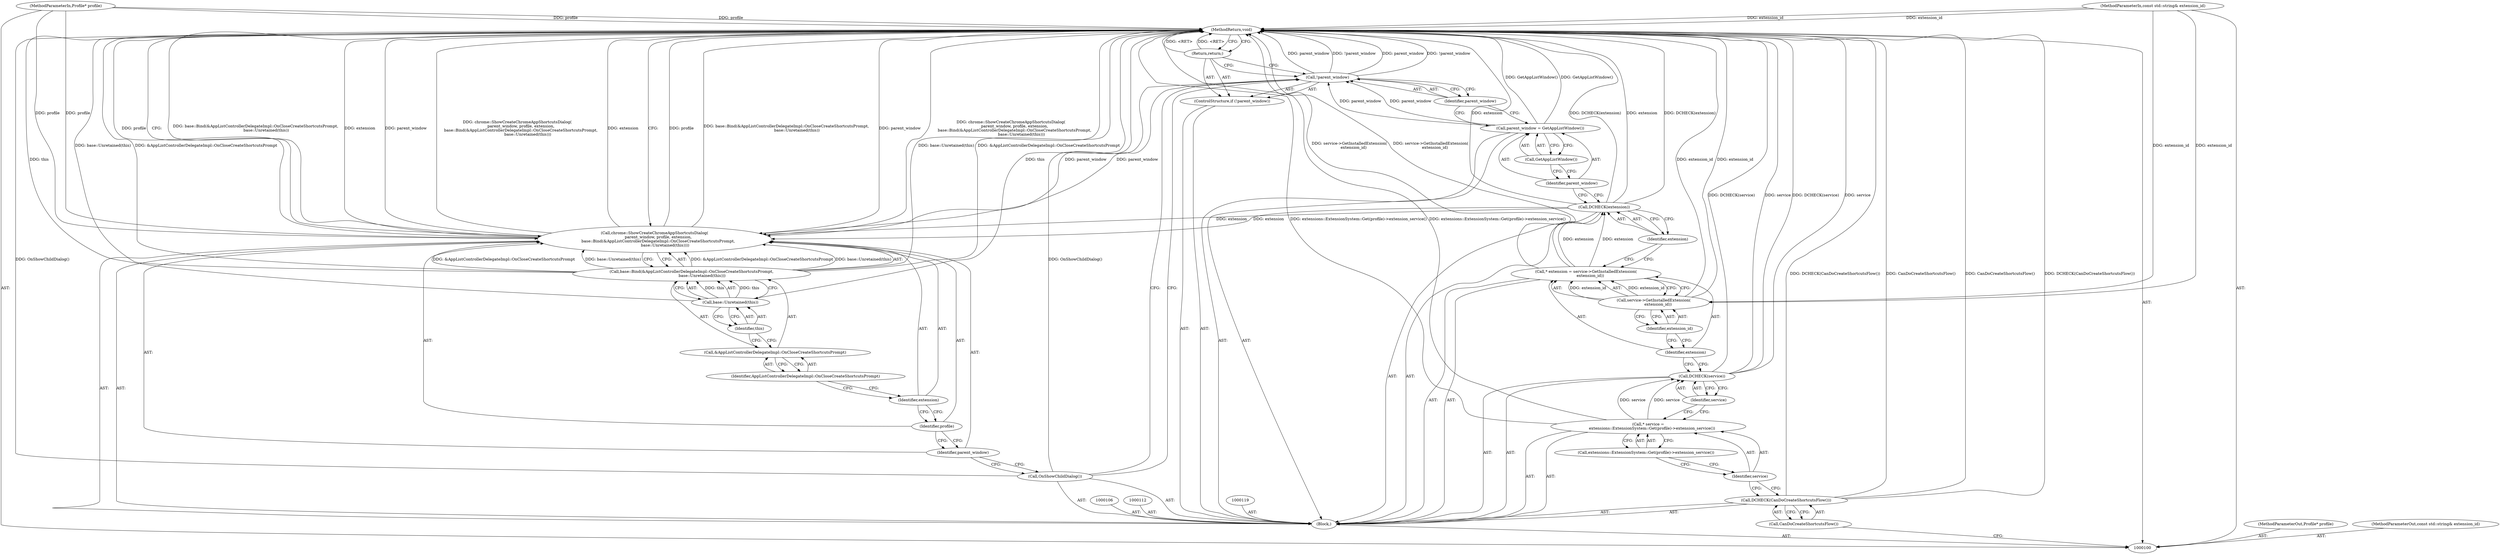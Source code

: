 digraph "1_Chrome_db93178bcaaf7e99ebb18bd51fa99b2feaf47e1f_1" {
"1000137" [label="(MethodReturn,void)"];
"1000118" [label="(Identifier,extension)"];
"1000117" [label="(Call,DCHECK(extension))"];
"1000120" [label="(Call,parent_window = GetAppListWindow())"];
"1000121" [label="(Identifier,parent_window)"];
"1000122" [label="(Call,GetAppListWindow())"];
"1000123" [label="(ControlStructure,if (!parent_window))"];
"1000124" [label="(Call,!parent_window)"];
"1000125" [label="(Identifier,parent_window)"];
"1000126" [label="(Return,return;)"];
"1000127" [label="(Call,OnShowChildDialog())"];
"1000128" [label="(Call,chrome::ShowCreateChromeAppShortcutsDialog(\n      parent_window, profile, extension,\n      base::Bind(&AppListControllerDelegateImpl::OnCloseCreateShortcutsPrompt,\n                 base::Unretained(this))))"];
"1000130" [label="(Identifier,profile)"];
"1000131" [label="(Identifier,extension)"];
"1000129" [label="(Identifier,parent_window)"];
"1000133" [label="(Call,&AppListControllerDelegateImpl::OnCloseCreateShortcutsPrompt)"];
"1000134" [label="(Identifier,AppListControllerDelegateImpl::OnCloseCreateShortcutsPrompt)"];
"1000132" [label="(Call,base::Bind(&AppListControllerDelegateImpl::OnCloseCreateShortcutsPrompt,\n                 base::Unretained(this)))"];
"1000135" [label="(Call,base::Unretained(this))"];
"1000136" [label="(Identifier,this)"];
"1000101" [label="(MethodParameterIn,Profile* profile)"];
"1000195" [label="(MethodParameterOut,Profile* profile)"];
"1000103" [label="(Block,)"];
"1000102" [label="(MethodParameterIn,const std::string& extension_id)"];
"1000196" [label="(MethodParameterOut,const std::string& extension_id)"];
"1000105" [label="(Call,CanDoCreateShortcutsFlow())"];
"1000104" [label="(Call,DCHECK(CanDoCreateShortcutsFlow()))"];
"1000107" [label="(Call,* service =\n      extensions::ExtensionSystem::Get(profile)->extension_service())"];
"1000108" [label="(Identifier,service)"];
"1000109" [label="(Call,extensions::ExtensionSystem::Get(profile)->extension_service())"];
"1000110" [label="(Call,DCHECK(service))"];
"1000111" [label="(Identifier,service)"];
"1000113" [label="(Call,* extension = service->GetInstalledExtension(\n       extension_id))"];
"1000114" [label="(Identifier,extension)"];
"1000115" [label="(Call,service->GetInstalledExtension(\n       extension_id))"];
"1000116" [label="(Identifier,extension_id)"];
"1000137" -> "1000100"  [label="AST: "];
"1000137" -> "1000126"  [label="CFG: "];
"1000137" -> "1000128"  [label="CFG: "];
"1000126" -> "1000137"  [label="DDG: <RET>"];
"1000117" -> "1000137"  [label="DDG: DCHECK(extension)"];
"1000117" -> "1000137"  [label="DDG: extension"];
"1000128" -> "1000137"  [label="DDG: profile"];
"1000128" -> "1000137"  [label="DDG: base::Bind(&AppListControllerDelegateImpl::OnCloseCreateShortcutsPrompt,\n                 base::Unretained(this))"];
"1000128" -> "1000137"  [label="DDG: parent_window"];
"1000128" -> "1000137"  [label="DDG: chrome::ShowCreateChromeAppShortcutsDialog(\n      parent_window, profile, extension,\n      base::Bind(&AppListControllerDelegateImpl::OnCloseCreateShortcutsPrompt,\n                 base::Unretained(this)))"];
"1000128" -> "1000137"  [label="DDG: extension"];
"1000124" -> "1000137"  [label="DDG: parent_window"];
"1000124" -> "1000137"  [label="DDG: !parent_window"];
"1000104" -> "1000137"  [label="DDG: DCHECK(CanDoCreateShortcutsFlow())"];
"1000104" -> "1000137"  [label="DDG: CanDoCreateShortcutsFlow()"];
"1000113" -> "1000137"  [label="DDG: service->GetInstalledExtension(\n       extension_id)"];
"1000127" -> "1000137"  [label="DDG: OnShowChildDialog()"];
"1000107" -> "1000137"  [label="DDG: extensions::ExtensionSystem::Get(profile)->extension_service()"];
"1000132" -> "1000137"  [label="DDG: &AppListControllerDelegateImpl::OnCloseCreateShortcutsPrompt"];
"1000132" -> "1000137"  [label="DDG: base::Unretained(this)"];
"1000102" -> "1000137"  [label="DDG: extension_id"];
"1000101" -> "1000137"  [label="DDG: profile"];
"1000110" -> "1000137"  [label="DDG: DCHECK(service)"];
"1000110" -> "1000137"  [label="DDG: service"];
"1000135" -> "1000137"  [label="DDG: this"];
"1000120" -> "1000137"  [label="DDG: GetAppListWindow()"];
"1000115" -> "1000137"  [label="DDG: extension_id"];
"1000118" -> "1000117"  [label="AST: "];
"1000118" -> "1000113"  [label="CFG: "];
"1000117" -> "1000118"  [label="CFG: "];
"1000117" -> "1000103"  [label="AST: "];
"1000117" -> "1000118"  [label="CFG: "];
"1000118" -> "1000117"  [label="AST: "];
"1000121" -> "1000117"  [label="CFG: "];
"1000117" -> "1000137"  [label="DDG: DCHECK(extension)"];
"1000117" -> "1000137"  [label="DDG: extension"];
"1000113" -> "1000117"  [label="DDG: extension"];
"1000117" -> "1000128"  [label="DDG: extension"];
"1000120" -> "1000103"  [label="AST: "];
"1000120" -> "1000122"  [label="CFG: "];
"1000121" -> "1000120"  [label="AST: "];
"1000122" -> "1000120"  [label="AST: "];
"1000125" -> "1000120"  [label="CFG: "];
"1000120" -> "1000137"  [label="DDG: GetAppListWindow()"];
"1000120" -> "1000124"  [label="DDG: parent_window"];
"1000121" -> "1000120"  [label="AST: "];
"1000121" -> "1000117"  [label="CFG: "];
"1000122" -> "1000121"  [label="CFG: "];
"1000122" -> "1000120"  [label="AST: "];
"1000122" -> "1000121"  [label="CFG: "];
"1000120" -> "1000122"  [label="CFG: "];
"1000123" -> "1000103"  [label="AST: "];
"1000124" -> "1000123"  [label="AST: "];
"1000126" -> "1000123"  [label="AST: "];
"1000124" -> "1000123"  [label="AST: "];
"1000124" -> "1000125"  [label="CFG: "];
"1000125" -> "1000124"  [label="AST: "];
"1000126" -> "1000124"  [label="CFG: "];
"1000127" -> "1000124"  [label="CFG: "];
"1000124" -> "1000137"  [label="DDG: parent_window"];
"1000124" -> "1000137"  [label="DDG: !parent_window"];
"1000120" -> "1000124"  [label="DDG: parent_window"];
"1000124" -> "1000128"  [label="DDG: parent_window"];
"1000125" -> "1000124"  [label="AST: "];
"1000125" -> "1000120"  [label="CFG: "];
"1000124" -> "1000125"  [label="CFG: "];
"1000126" -> "1000123"  [label="AST: "];
"1000126" -> "1000124"  [label="CFG: "];
"1000137" -> "1000126"  [label="CFG: "];
"1000126" -> "1000137"  [label="DDG: <RET>"];
"1000127" -> "1000103"  [label="AST: "];
"1000127" -> "1000124"  [label="CFG: "];
"1000129" -> "1000127"  [label="CFG: "];
"1000127" -> "1000137"  [label="DDG: OnShowChildDialog()"];
"1000128" -> "1000103"  [label="AST: "];
"1000128" -> "1000132"  [label="CFG: "];
"1000129" -> "1000128"  [label="AST: "];
"1000130" -> "1000128"  [label="AST: "];
"1000131" -> "1000128"  [label="AST: "];
"1000132" -> "1000128"  [label="AST: "];
"1000137" -> "1000128"  [label="CFG: "];
"1000128" -> "1000137"  [label="DDG: profile"];
"1000128" -> "1000137"  [label="DDG: base::Bind(&AppListControllerDelegateImpl::OnCloseCreateShortcutsPrompt,\n                 base::Unretained(this))"];
"1000128" -> "1000137"  [label="DDG: parent_window"];
"1000128" -> "1000137"  [label="DDG: chrome::ShowCreateChromeAppShortcutsDialog(\n      parent_window, profile, extension,\n      base::Bind(&AppListControllerDelegateImpl::OnCloseCreateShortcutsPrompt,\n                 base::Unretained(this)))"];
"1000128" -> "1000137"  [label="DDG: extension"];
"1000124" -> "1000128"  [label="DDG: parent_window"];
"1000101" -> "1000128"  [label="DDG: profile"];
"1000117" -> "1000128"  [label="DDG: extension"];
"1000132" -> "1000128"  [label="DDG: &AppListControllerDelegateImpl::OnCloseCreateShortcutsPrompt"];
"1000132" -> "1000128"  [label="DDG: base::Unretained(this)"];
"1000130" -> "1000128"  [label="AST: "];
"1000130" -> "1000129"  [label="CFG: "];
"1000131" -> "1000130"  [label="CFG: "];
"1000131" -> "1000128"  [label="AST: "];
"1000131" -> "1000130"  [label="CFG: "];
"1000134" -> "1000131"  [label="CFG: "];
"1000129" -> "1000128"  [label="AST: "];
"1000129" -> "1000127"  [label="CFG: "];
"1000130" -> "1000129"  [label="CFG: "];
"1000133" -> "1000132"  [label="AST: "];
"1000133" -> "1000134"  [label="CFG: "];
"1000134" -> "1000133"  [label="AST: "];
"1000136" -> "1000133"  [label="CFG: "];
"1000134" -> "1000133"  [label="AST: "];
"1000134" -> "1000131"  [label="CFG: "];
"1000133" -> "1000134"  [label="CFG: "];
"1000132" -> "1000128"  [label="AST: "];
"1000132" -> "1000135"  [label="CFG: "];
"1000133" -> "1000132"  [label="AST: "];
"1000135" -> "1000132"  [label="AST: "];
"1000128" -> "1000132"  [label="CFG: "];
"1000132" -> "1000137"  [label="DDG: &AppListControllerDelegateImpl::OnCloseCreateShortcutsPrompt"];
"1000132" -> "1000137"  [label="DDG: base::Unretained(this)"];
"1000132" -> "1000128"  [label="DDG: &AppListControllerDelegateImpl::OnCloseCreateShortcutsPrompt"];
"1000132" -> "1000128"  [label="DDG: base::Unretained(this)"];
"1000135" -> "1000132"  [label="DDG: this"];
"1000135" -> "1000132"  [label="AST: "];
"1000135" -> "1000136"  [label="CFG: "];
"1000136" -> "1000135"  [label="AST: "];
"1000132" -> "1000135"  [label="CFG: "];
"1000135" -> "1000137"  [label="DDG: this"];
"1000135" -> "1000132"  [label="DDG: this"];
"1000136" -> "1000135"  [label="AST: "];
"1000136" -> "1000133"  [label="CFG: "];
"1000135" -> "1000136"  [label="CFG: "];
"1000101" -> "1000100"  [label="AST: "];
"1000101" -> "1000137"  [label="DDG: profile"];
"1000101" -> "1000128"  [label="DDG: profile"];
"1000195" -> "1000100"  [label="AST: "];
"1000103" -> "1000100"  [label="AST: "];
"1000104" -> "1000103"  [label="AST: "];
"1000106" -> "1000103"  [label="AST: "];
"1000107" -> "1000103"  [label="AST: "];
"1000110" -> "1000103"  [label="AST: "];
"1000112" -> "1000103"  [label="AST: "];
"1000113" -> "1000103"  [label="AST: "];
"1000117" -> "1000103"  [label="AST: "];
"1000119" -> "1000103"  [label="AST: "];
"1000120" -> "1000103"  [label="AST: "];
"1000123" -> "1000103"  [label="AST: "];
"1000127" -> "1000103"  [label="AST: "];
"1000128" -> "1000103"  [label="AST: "];
"1000102" -> "1000100"  [label="AST: "];
"1000102" -> "1000137"  [label="DDG: extension_id"];
"1000102" -> "1000115"  [label="DDG: extension_id"];
"1000196" -> "1000100"  [label="AST: "];
"1000105" -> "1000104"  [label="AST: "];
"1000105" -> "1000100"  [label="CFG: "];
"1000104" -> "1000105"  [label="CFG: "];
"1000104" -> "1000103"  [label="AST: "];
"1000104" -> "1000105"  [label="CFG: "];
"1000105" -> "1000104"  [label="AST: "];
"1000108" -> "1000104"  [label="CFG: "];
"1000104" -> "1000137"  [label="DDG: DCHECK(CanDoCreateShortcutsFlow())"];
"1000104" -> "1000137"  [label="DDG: CanDoCreateShortcutsFlow()"];
"1000107" -> "1000103"  [label="AST: "];
"1000107" -> "1000109"  [label="CFG: "];
"1000108" -> "1000107"  [label="AST: "];
"1000109" -> "1000107"  [label="AST: "];
"1000111" -> "1000107"  [label="CFG: "];
"1000107" -> "1000137"  [label="DDG: extensions::ExtensionSystem::Get(profile)->extension_service()"];
"1000107" -> "1000110"  [label="DDG: service"];
"1000108" -> "1000107"  [label="AST: "];
"1000108" -> "1000104"  [label="CFG: "];
"1000109" -> "1000108"  [label="CFG: "];
"1000109" -> "1000107"  [label="AST: "];
"1000109" -> "1000108"  [label="CFG: "];
"1000107" -> "1000109"  [label="CFG: "];
"1000110" -> "1000103"  [label="AST: "];
"1000110" -> "1000111"  [label="CFG: "];
"1000111" -> "1000110"  [label="AST: "];
"1000114" -> "1000110"  [label="CFG: "];
"1000110" -> "1000137"  [label="DDG: DCHECK(service)"];
"1000110" -> "1000137"  [label="DDG: service"];
"1000107" -> "1000110"  [label="DDG: service"];
"1000111" -> "1000110"  [label="AST: "];
"1000111" -> "1000107"  [label="CFG: "];
"1000110" -> "1000111"  [label="CFG: "];
"1000113" -> "1000103"  [label="AST: "];
"1000113" -> "1000115"  [label="CFG: "];
"1000114" -> "1000113"  [label="AST: "];
"1000115" -> "1000113"  [label="AST: "];
"1000118" -> "1000113"  [label="CFG: "];
"1000113" -> "1000137"  [label="DDG: service->GetInstalledExtension(\n       extension_id)"];
"1000115" -> "1000113"  [label="DDG: extension_id"];
"1000113" -> "1000117"  [label="DDG: extension"];
"1000114" -> "1000113"  [label="AST: "];
"1000114" -> "1000110"  [label="CFG: "];
"1000116" -> "1000114"  [label="CFG: "];
"1000115" -> "1000113"  [label="AST: "];
"1000115" -> "1000116"  [label="CFG: "];
"1000116" -> "1000115"  [label="AST: "];
"1000113" -> "1000115"  [label="CFG: "];
"1000115" -> "1000137"  [label="DDG: extension_id"];
"1000115" -> "1000113"  [label="DDG: extension_id"];
"1000102" -> "1000115"  [label="DDG: extension_id"];
"1000116" -> "1000115"  [label="AST: "];
"1000116" -> "1000114"  [label="CFG: "];
"1000115" -> "1000116"  [label="CFG: "];
}
